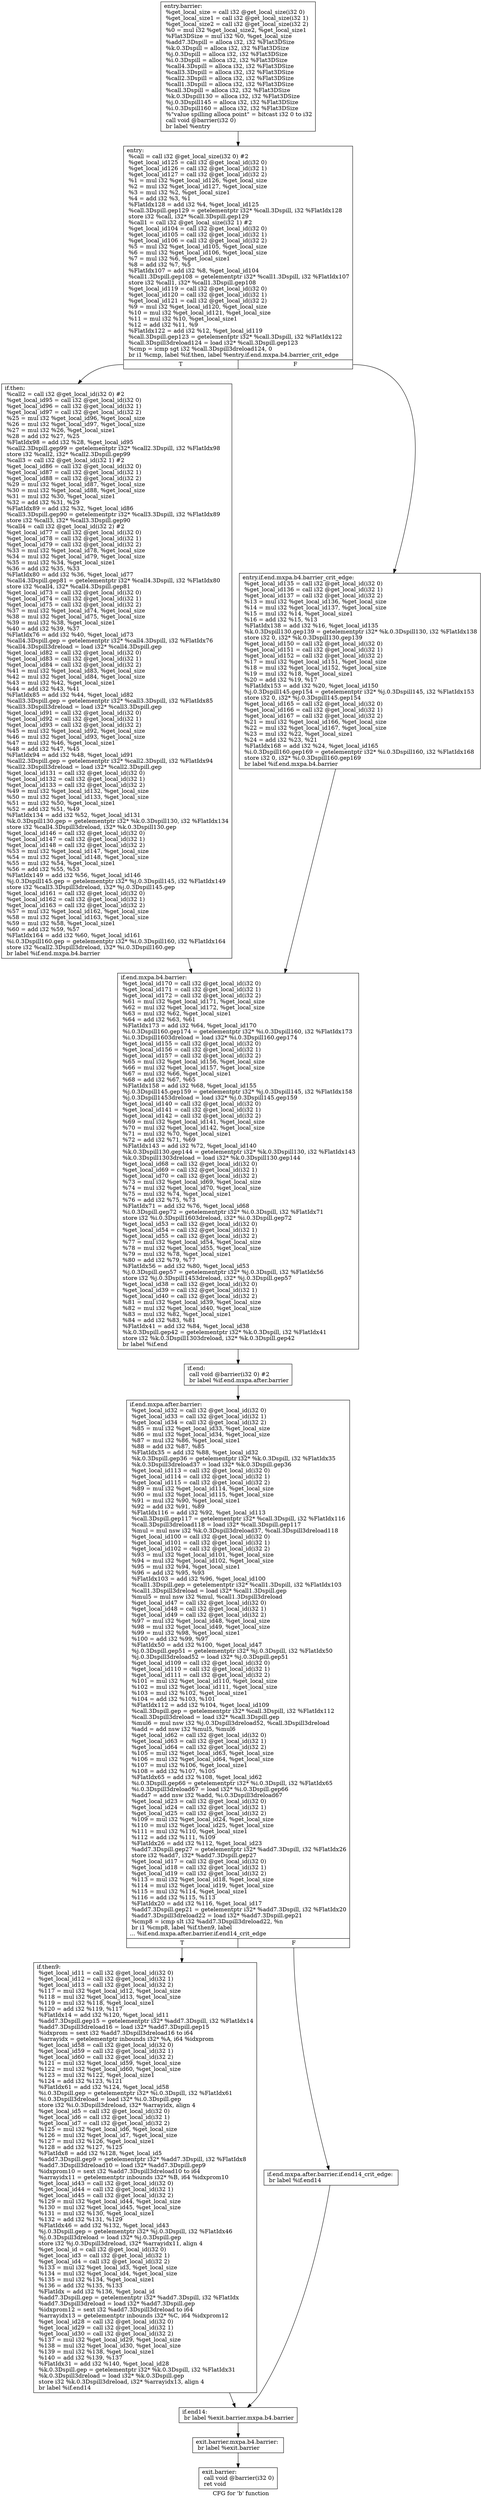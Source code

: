 digraph "CFG for 'b' function" {
	label="CFG for 'b' function";

	Node0x1590d10 [shape=record,label="{entry.barrier:\l  %get_local_size = call i32 @get_local_size(i32 0)\l  %get_local_size1 = call i32 @get_local_size(i32 1)\l  %get_local_size2 = call i32 @get_local_size(i32 2)\l  %0 = mul i32 %get_local_size2, %get_local_size1\l  %Flat3DSize = mul i32 %0, %get_local_size\l  %add7.3Dspill = alloca i32, i32 %Flat3DSize\l  %k.0.3Dspill = alloca i32, i32 %Flat3DSize\l  %j.0.3Dspill = alloca i32, i32 %Flat3DSize\l  %i.0.3Dspill = alloca i32, i32 %Flat3DSize\l  %call4.3Dspill = alloca i32, i32 %Flat3DSize\l  %call3.3Dspill = alloca i32, i32 %Flat3DSize\l  %call2.3Dspill = alloca i32, i32 %Flat3DSize\l  %call1.3Dspill = alloca i32, i32 %Flat3DSize\l  %call.3Dspill = alloca i32, i32 %Flat3DSize\l  %k.0.3Dspill130 = alloca i32, i32 %Flat3DSize\l  %j.0.3Dspill145 = alloca i32, i32 %Flat3DSize\l  %i.0.3Dspill160 = alloca i32, i32 %Flat3DSize\l  %\"value spilling alloca point\" = bitcast i32 0 to i32\l  call void @barrier(i32 0)\l  br label %entry\l}"];
	Node0x1590d10 -> Node0x1592820;
	Node0x1592820 [shape=record,label="{entry:                                            \l  %call = call i32 @get_local_size(i32 0) #2\l  %get_local_id125 = call i32 @get_local_id(i32 0)\l  %get_local_id126 = call i32 @get_local_id(i32 1)\l  %get_local_id127 = call i32 @get_local_id(i32 2)\l  %1 = mul i32 %get_local_id126, %get_local_size\l  %2 = mul i32 %get_local_id127, %get_local_size\l  %3 = mul i32 %2, %get_local_size1\l  %4 = add i32 %3, %1\l  %FlatIdx128 = add i32 %4, %get_local_id125\l  %call.3Dspill.gep129 = getelementptr i32* %call.3Dspill, i32 %FlatIdx128\l  store i32 %call, i32* %call.3Dspill.gep129\l  %call1 = call i32 @get_local_size(i32 1) #2\l  %get_local_id104 = call i32 @get_local_id(i32 0)\l  %get_local_id105 = call i32 @get_local_id(i32 1)\l  %get_local_id106 = call i32 @get_local_id(i32 2)\l  %5 = mul i32 %get_local_id105, %get_local_size\l  %6 = mul i32 %get_local_id106, %get_local_size\l  %7 = mul i32 %6, %get_local_size1\l  %8 = add i32 %7, %5\l  %FlatIdx107 = add i32 %8, %get_local_id104\l  %call1.3Dspill.gep108 = getelementptr i32* %call1.3Dspill, i32 %FlatIdx107\l  store i32 %call1, i32* %call1.3Dspill.gep108\l  %get_local_id119 = call i32 @get_local_id(i32 0)\l  %get_local_id120 = call i32 @get_local_id(i32 1)\l  %get_local_id121 = call i32 @get_local_id(i32 2)\l  %9 = mul i32 %get_local_id120, %get_local_size\l  %10 = mul i32 %get_local_id121, %get_local_size\l  %11 = mul i32 %10, %get_local_size1\l  %12 = add i32 %11, %9\l  %FlatIdx122 = add i32 %12, %get_local_id119\l  %call.3Dspill.gep123 = getelementptr i32* %call.3Dspill, i32 %FlatIdx122\l  %call.3Dspill3dreload124 = load i32* %call.3Dspill.gep123\l  %cmp = icmp sgt i32 %call.3Dspill3dreload124, 0\l  br i1 %cmp, label %if.then, label %entry.if.end.mxpa.b4.barrier_crit_edge\l|{<s0>T|<s1>F}}"];
	Node0x1592820:s0 -> Node0x1594710;
	Node0x1592820:s1 -> Node0x1594830;
	Node0x1594830 [shape=record,label="{entry.if.end.mxpa.b4.barrier_crit_edge:           \l  %get_local_id135 = call i32 @get_local_id(i32 0)\l  %get_local_id136 = call i32 @get_local_id(i32 1)\l  %get_local_id137 = call i32 @get_local_id(i32 2)\l  %13 = mul i32 %get_local_id136, %get_local_size\l  %14 = mul i32 %get_local_id137, %get_local_size\l  %15 = mul i32 %14, %get_local_size1\l  %16 = add i32 %15, %13\l  %FlatIdx138 = add i32 %16, %get_local_id135\l  %k.0.3Dspill130.gep139 = getelementptr i32* %k.0.3Dspill130, i32 %FlatIdx138\l  store i32 0, i32* %k.0.3Dspill130.gep139\l  %get_local_id150 = call i32 @get_local_id(i32 0)\l  %get_local_id151 = call i32 @get_local_id(i32 1)\l  %get_local_id152 = call i32 @get_local_id(i32 2)\l  %17 = mul i32 %get_local_id151, %get_local_size\l  %18 = mul i32 %get_local_id152, %get_local_size\l  %19 = mul i32 %18, %get_local_size1\l  %20 = add i32 %19, %17\l  %FlatIdx153 = add i32 %20, %get_local_id150\l  %j.0.3Dspill145.gep154 = getelementptr i32* %j.0.3Dspill145, i32 %FlatIdx153\l  store i32 0, i32* %j.0.3Dspill145.gep154\l  %get_local_id165 = call i32 @get_local_id(i32 0)\l  %get_local_id166 = call i32 @get_local_id(i32 1)\l  %get_local_id167 = call i32 @get_local_id(i32 2)\l  %21 = mul i32 %get_local_id166, %get_local_size\l  %22 = mul i32 %get_local_id167, %get_local_size\l  %23 = mul i32 %22, %get_local_size1\l  %24 = add i32 %23, %21\l  %FlatIdx168 = add i32 %24, %get_local_id165\l  %i.0.3Dspill160.gep169 = getelementptr i32* %i.0.3Dspill160, i32 %FlatIdx168\l  store i32 0, i32* %i.0.3Dspill160.gep169\l  br label %if.end.mxpa.b4.barrier\l}"];
	Node0x1594830 -> Node0x1596430;
	Node0x1594710 [shape=record,label="{if.then:                                          \l  %call2 = call i32 @get_local_id(i32 0) #2\l  %get_local_id95 = call i32 @get_local_id(i32 0)\l  %get_local_id96 = call i32 @get_local_id(i32 1)\l  %get_local_id97 = call i32 @get_local_id(i32 2)\l  %25 = mul i32 %get_local_id96, %get_local_size\l  %26 = mul i32 %get_local_id97, %get_local_size\l  %27 = mul i32 %26, %get_local_size1\l  %28 = add i32 %27, %25\l  %FlatIdx98 = add i32 %28, %get_local_id95\l  %call2.3Dspill.gep99 = getelementptr i32* %call2.3Dspill, i32 %FlatIdx98\l  store i32 %call2, i32* %call2.3Dspill.gep99\l  %call3 = call i32 @get_local_id(i32 1) #2\l  %get_local_id86 = call i32 @get_local_id(i32 0)\l  %get_local_id87 = call i32 @get_local_id(i32 1)\l  %get_local_id88 = call i32 @get_local_id(i32 2)\l  %29 = mul i32 %get_local_id87, %get_local_size\l  %30 = mul i32 %get_local_id88, %get_local_size\l  %31 = mul i32 %30, %get_local_size1\l  %32 = add i32 %31, %29\l  %FlatIdx89 = add i32 %32, %get_local_id86\l  %call3.3Dspill.gep90 = getelementptr i32* %call3.3Dspill, i32 %FlatIdx89\l  store i32 %call3, i32* %call3.3Dspill.gep90\l  %call4 = call i32 @get_local_id(i32 2) #2\l  %get_local_id77 = call i32 @get_local_id(i32 0)\l  %get_local_id78 = call i32 @get_local_id(i32 1)\l  %get_local_id79 = call i32 @get_local_id(i32 2)\l  %33 = mul i32 %get_local_id78, %get_local_size\l  %34 = mul i32 %get_local_id79, %get_local_size\l  %35 = mul i32 %34, %get_local_size1\l  %36 = add i32 %35, %33\l  %FlatIdx80 = add i32 %36, %get_local_id77\l  %call4.3Dspill.gep81 = getelementptr i32* %call4.3Dspill, i32 %FlatIdx80\l  store i32 %call4, i32* %call4.3Dspill.gep81\l  %get_local_id73 = call i32 @get_local_id(i32 0)\l  %get_local_id74 = call i32 @get_local_id(i32 1)\l  %get_local_id75 = call i32 @get_local_id(i32 2)\l  %37 = mul i32 %get_local_id74, %get_local_size\l  %38 = mul i32 %get_local_id75, %get_local_size\l  %39 = mul i32 %38, %get_local_size1\l  %40 = add i32 %39, %37\l  %FlatIdx76 = add i32 %40, %get_local_id73\l  %call4.3Dspill.gep = getelementptr i32* %call4.3Dspill, i32 %FlatIdx76\l  %call4.3Dspill3dreload = load i32* %call4.3Dspill.gep\l  %get_local_id82 = call i32 @get_local_id(i32 0)\l  %get_local_id83 = call i32 @get_local_id(i32 1)\l  %get_local_id84 = call i32 @get_local_id(i32 2)\l  %41 = mul i32 %get_local_id83, %get_local_size\l  %42 = mul i32 %get_local_id84, %get_local_size\l  %43 = mul i32 %42, %get_local_size1\l  %44 = add i32 %43, %41\l  %FlatIdx85 = add i32 %44, %get_local_id82\l  %call3.3Dspill.gep = getelementptr i32* %call3.3Dspill, i32 %FlatIdx85\l  %call3.3Dspill3dreload = load i32* %call3.3Dspill.gep\l  %get_local_id91 = call i32 @get_local_id(i32 0)\l  %get_local_id92 = call i32 @get_local_id(i32 1)\l  %get_local_id93 = call i32 @get_local_id(i32 2)\l  %45 = mul i32 %get_local_id92, %get_local_size\l  %46 = mul i32 %get_local_id93, %get_local_size\l  %47 = mul i32 %46, %get_local_size1\l  %48 = add i32 %47, %45\l  %FlatIdx94 = add i32 %48, %get_local_id91\l  %call2.3Dspill.gep = getelementptr i32* %call2.3Dspill, i32 %FlatIdx94\l  %call2.3Dspill3dreload = load i32* %call2.3Dspill.gep\l  %get_local_id131 = call i32 @get_local_id(i32 0)\l  %get_local_id132 = call i32 @get_local_id(i32 1)\l  %get_local_id133 = call i32 @get_local_id(i32 2)\l  %49 = mul i32 %get_local_id132, %get_local_size\l  %50 = mul i32 %get_local_id133, %get_local_size\l  %51 = mul i32 %50, %get_local_size1\l  %52 = add i32 %51, %49\l  %FlatIdx134 = add i32 %52, %get_local_id131\l  %k.0.3Dspill130.gep = getelementptr i32* %k.0.3Dspill130, i32 %FlatIdx134\l  store i32 %call4.3Dspill3dreload, i32* %k.0.3Dspill130.gep\l  %get_local_id146 = call i32 @get_local_id(i32 0)\l  %get_local_id147 = call i32 @get_local_id(i32 1)\l  %get_local_id148 = call i32 @get_local_id(i32 2)\l  %53 = mul i32 %get_local_id147, %get_local_size\l  %54 = mul i32 %get_local_id148, %get_local_size\l  %55 = mul i32 %54, %get_local_size1\l  %56 = add i32 %55, %53\l  %FlatIdx149 = add i32 %56, %get_local_id146\l  %j.0.3Dspill145.gep = getelementptr i32* %j.0.3Dspill145, i32 %FlatIdx149\l  store i32 %call3.3Dspill3dreload, i32* %j.0.3Dspill145.gep\l  %get_local_id161 = call i32 @get_local_id(i32 0)\l  %get_local_id162 = call i32 @get_local_id(i32 1)\l  %get_local_id163 = call i32 @get_local_id(i32 2)\l  %57 = mul i32 %get_local_id162, %get_local_size\l  %58 = mul i32 %get_local_id163, %get_local_size\l  %59 = mul i32 %58, %get_local_size1\l  %60 = add i32 %59, %57\l  %FlatIdx164 = add i32 %60, %get_local_id161\l  %i.0.3Dspill160.gep = getelementptr i32* %i.0.3Dspill160, i32 %FlatIdx164\l  store i32 %call2.3Dspill3dreload, i32* %i.0.3Dspill160.gep\l  br label %if.end.mxpa.b4.barrier\l}"];
	Node0x1594710 -> Node0x1596430;
	Node0x1596430 [shape=record,label="{if.end.mxpa.b4.barrier:                           \l  %get_local_id170 = call i32 @get_local_id(i32 0)\l  %get_local_id171 = call i32 @get_local_id(i32 1)\l  %get_local_id172 = call i32 @get_local_id(i32 2)\l  %61 = mul i32 %get_local_id171, %get_local_size\l  %62 = mul i32 %get_local_id172, %get_local_size\l  %63 = mul i32 %62, %get_local_size1\l  %64 = add i32 %63, %61\l  %FlatIdx173 = add i32 %64, %get_local_id170\l  %i.0.3Dspill160.gep174 = getelementptr i32* %i.0.3Dspill160, i32 %FlatIdx173\l  %i.0.3Dspill1603dreload = load i32* %i.0.3Dspill160.gep174\l  %get_local_id155 = call i32 @get_local_id(i32 0)\l  %get_local_id156 = call i32 @get_local_id(i32 1)\l  %get_local_id157 = call i32 @get_local_id(i32 2)\l  %65 = mul i32 %get_local_id156, %get_local_size\l  %66 = mul i32 %get_local_id157, %get_local_size\l  %67 = mul i32 %66, %get_local_size1\l  %68 = add i32 %67, %65\l  %FlatIdx158 = add i32 %68, %get_local_id155\l  %j.0.3Dspill145.gep159 = getelementptr i32* %j.0.3Dspill145, i32 %FlatIdx158\l  %j.0.3Dspill1453dreload = load i32* %j.0.3Dspill145.gep159\l  %get_local_id140 = call i32 @get_local_id(i32 0)\l  %get_local_id141 = call i32 @get_local_id(i32 1)\l  %get_local_id142 = call i32 @get_local_id(i32 2)\l  %69 = mul i32 %get_local_id141, %get_local_size\l  %70 = mul i32 %get_local_id142, %get_local_size\l  %71 = mul i32 %70, %get_local_size1\l  %72 = add i32 %71, %69\l  %FlatIdx143 = add i32 %72, %get_local_id140\l  %k.0.3Dspill130.gep144 = getelementptr i32* %k.0.3Dspill130, i32 %FlatIdx143\l  %k.0.3Dspill1303dreload = load i32* %k.0.3Dspill130.gep144\l  %get_local_id68 = call i32 @get_local_id(i32 0)\l  %get_local_id69 = call i32 @get_local_id(i32 1)\l  %get_local_id70 = call i32 @get_local_id(i32 2)\l  %73 = mul i32 %get_local_id69, %get_local_size\l  %74 = mul i32 %get_local_id70, %get_local_size\l  %75 = mul i32 %74, %get_local_size1\l  %76 = add i32 %75, %73\l  %FlatIdx71 = add i32 %76, %get_local_id68\l  %i.0.3Dspill.gep72 = getelementptr i32* %i.0.3Dspill, i32 %FlatIdx71\l  store i32 %i.0.3Dspill1603dreload, i32* %i.0.3Dspill.gep72\l  %get_local_id53 = call i32 @get_local_id(i32 0)\l  %get_local_id54 = call i32 @get_local_id(i32 1)\l  %get_local_id55 = call i32 @get_local_id(i32 2)\l  %77 = mul i32 %get_local_id54, %get_local_size\l  %78 = mul i32 %get_local_id55, %get_local_size\l  %79 = mul i32 %78, %get_local_size1\l  %80 = add i32 %79, %77\l  %FlatIdx56 = add i32 %80, %get_local_id53\l  %j.0.3Dspill.gep57 = getelementptr i32* %j.0.3Dspill, i32 %FlatIdx56\l  store i32 %j.0.3Dspill1453dreload, i32* %j.0.3Dspill.gep57\l  %get_local_id38 = call i32 @get_local_id(i32 0)\l  %get_local_id39 = call i32 @get_local_id(i32 1)\l  %get_local_id40 = call i32 @get_local_id(i32 2)\l  %81 = mul i32 %get_local_id39, %get_local_size\l  %82 = mul i32 %get_local_id40, %get_local_size\l  %83 = mul i32 %82, %get_local_size1\l  %84 = add i32 %83, %81\l  %FlatIdx41 = add i32 %84, %get_local_id38\l  %k.0.3Dspill.gep42 = getelementptr i32* %k.0.3Dspill, i32 %FlatIdx41\l  store i32 %k.0.3Dspill1303dreload, i32* %k.0.3Dspill.gep42\l  br label %if.end\l}"];
	Node0x1596430 -> Node0x159e660;
	Node0x159e660 [shape=record,label="{if.end:                                           \l  call void @barrier(i32 0) #2\l  br label %if.end.mxpa.after.barrier\l}"];
	Node0x159e660 -> Node0x159e880;
	Node0x159e880 [shape=record,label="{if.end.mxpa.after.barrier:                        \l  %get_local_id32 = call i32 @get_local_id(i32 0)\l  %get_local_id33 = call i32 @get_local_id(i32 1)\l  %get_local_id34 = call i32 @get_local_id(i32 2)\l  %85 = mul i32 %get_local_id33, %get_local_size\l  %86 = mul i32 %get_local_id34, %get_local_size\l  %87 = mul i32 %86, %get_local_size1\l  %88 = add i32 %87, %85\l  %FlatIdx35 = add i32 %88, %get_local_id32\l  %k.0.3Dspill.gep36 = getelementptr i32* %k.0.3Dspill, i32 %FlatIdx35\l  %k.0.3Dspill3dreload37 = load i32* %k.0.3Dspill.gep36\l  %get_local_id113 = call i32 @get_local_id(i32 0)\l  %get_local_id114 = call i32 @get_local_id(i32 1)\l  %get_local_id115 = call i32 @get_local_id(i32 2)\l  %89 = mul i32 %get_local_id114, %get_local_size\l  %90 = mul i32 %get_local_id115, %get_local_size\l  %91 = mul i32 %90, %get_local_size1\l  %92 = add i32 %91, %89\l  %FlatIdx116 = add i32 %92, %get_local_id113\l  %call.3Dspill.gep117 = getelementptr i32* %call.3Dspill, i32 %FlatIdx116\l  %call.3Dspill3dreload118 = load i32* %call.3Dspill.gep117\l  %mul = mul nsw i32 %k.0.3Dspill3dreload37, %call.3Dspill3dreload118\l  %get_local_id100 = call i32 @get_local_id(i32 0)\l  %get_local_id101 = call i32 @get_local_id(i32 1)\l  %get_local_id102 = call i32 @get_local_id(i32 2)\l  %93 = mul i32 %get_local_id101, %get_local_size\l  %94 = mul i32 %get_local_id102, %get_local_size\l  %95 = mul i32 %94, %get_local_size1\l  %96 = add i32 %95, %93\l  %FlatIdx103 = add i32 %96, %get_local_id100\l  %call1.3Dspill.gep = getelementptr i32* %call1.3Dspill, i32 %FlatIdx103\l  %call1.3Dspill3dreload = load i32* %call1.3Dspill.gep\l  %mul5 = mul nsw i32 %mul, %call1.3Dspill3dreload\l  %get_local_id47 = call i32 @get_local_id(i32 0)\l  %get_local_id48 = call i32 @get_local_id(i32 1)\l  %get_local_id49 = call i32 @get_local_id(i32 2)\l  %97 = mul i32 %get_local_id48, %get_local_size\l  %98 = mul i32 %get_local_id49, %get_local_size\l  %99 = mul i32 %98, %get_local_size1\l  %100 = add i32 %99, %97\l  %FlatIdx50 = add i32 %100, %get_local_id47\l  %j.0.3Dspill.gep51 = getelementptr i32* %j.0.3Dspill, i32 %FlatIdx50\l  %j.0.3Dspill3dreload52 = load i32* %j.0.3Dspill.gep51\l  %get_local_id109 = call i32 @get_local_id(i32 0)\l  %get_local_id110 = call i32 @get_local_id(i32 1)\l  %get_local_id111 = call i32 @get_local_id(i32 2)\l  %101 = mul i32 %get_local_id110, %get_local_size\l  %102 = mul i32 %get_local_id111, %get_local_size\l  %103 = mul i32 %102, %get_local_size1\l  %104 = add i32 %103, %101\l  %FlatIdx112 = add i32 %104, %get_local_id109\l  %call.3Dspill.gep = getelementptr i32* %call.3Dspill, i32 %FlatIdx112\l  %call.3Dspill3dreload = load i32* %call.3Dspill.gep\l  %mul6 = mul nsw i32 %j.0.3Dspill3dreload52, %call.3Dspill3dreload\l  %add = add nsw i32 %mul5, %mul6\l  %get_local_id62 = call i32 @get_local_id(i32 0)\l  %get_local_id63 = call i32 @get_local_id(i32 1)\l  %get_local_id64 = call i32 @get_local_id(i32 2)\l  %105 = mul i32 %get_local_id63, %get_local_size\l  %106 = mul i32 %get_local_id64, %get_local_size\l  %107 = mul i32 %106, %get_local_size1\l  %108 = add i32 %107, %105\l  %FlatIdx65 = add i32 %108, %get_local_id62\l  %i.0.3Dspill.gep66 = getelementptr i32* %i.0.3Dspill, i32 %FlatIdx65\l  %i.0.3Dspill3dreload67 = load i32* %i.0.3Dspill.gep66\l  %add7 = add nsw i32 %add, %i.0.3Dspill3dreload67\l  %get_local_id23 = call i32 @get_local_id(i32 0)\l  %get_local_id24 = call i32 @get_local_id(i32 1)\l  %get_local_id25 = call i32 @get_local_id(i32 2)\l  %109 = mul i32 %get_local_id24, %get_local_size\l  %110 = mul i32 %get_local_id25, %get_local_size\l  %111 = mul i32 %110, %get_local_size1\l  %112 = add i32 %111, %109\l  %FlatIdx26 = add i32 %112, %get_local_id23\l  %add7.3Dspill.gep27 = getelementptr i32* %add7.3Dspill, i32 %FlatIdx26\l  store i32 %add7, i32* %add7.3Dspill.gep27\l  %get_local_id17 = call i32 @get_local_id(i32 0)\l  %get_local_id18 = call i32 @get_local_id(i32 1)\l  %get_local_id19 = call i32 @get_local_id(i32 2)\l  %113 = mul i32 %get_local_id18, %get_local_size\l  %114 = mul i32 %get_local_id19, %get_local_size\l  %115 = mul i32 %114, %get_local_size1\l  %116 = add i32 %115, %113\l  %FlatIdx20 = add i32 %116, %get_local_id17\l  %add7.3Dspill.gep21 = getelementptr i32* %add7.3Dspill, i32 %FlatIdx20\l  %add7.3Dspill3dreload22 = load i32* %add7.3Dspill.gep21\l  %cmp8 = icmp slt i32 %add7.3Dspill3dreload22, %n\l  br i1 %cmp8, label %if.then9, label\l... %if.end.mxpa.after.barrier.if.end14_crit_edge\l|{<s0>T|<s1>F}}"];
	Node0x159e880:s0 -> Node0x159a0d0;
	Node0x159e880:s1 -> Node0x159a200;
	Node0x159a200 [shape=record,label="{if.end.mxpa.after.barrier.if.end14_crit_edge:     \l  br label %if.end14\l}"];
	Node0x159a200 -> Node0x159a3d0;
	Node0x159a0d0 [shape=record,label="{if.then9:                                         \l  %get_local_id11 = call i32 @get_local_id(i32 0)\l  %get_local_id12 = call i32 @get_local_id(i32 1)\l  %get_local_id13 = call i32 @get_local_id(i32 2)\l  %117 = mul i32 %get_local_id12, %get_local_size\l  %118 = mul i32 %get_local_id13, %get_local_size\l  %119 = mul i32 %118, %get_local_size1\l  %120 = add i32 %119, %117\l  %FlatIdx14 = add i32 %120, %get_local_id11\l  %add7.3Dspill.gep15 = getelementptr i32* %add7.3Dspill, i32 %FlatIdx14\l  %add7.3Dspill3dreload16 = load i32* %add7.3Dspill.gep15\l  %idxprom = sext i32 %add7.3Dspill3dreload16 to i64\l  %arrayidx = getelementptr inbounds i32* %A, i64 %idxprom\l  %get_local_id58 = call i32 @get_local_id(i32 0)\l  %get_local_id59 = call i32 @get_local_id(i32 1)\l  %get_local_id60 = call i32 @get_local_id(i32 2)\l  %121 = mul i32 %get_local_id59, %get_local_size\l  %122 = mul i32 %get_local_id60, %get_local_size\l  %123 = mul i32 %122, %get_local_size1\l  %124 = add i32 %123, %121\l  %FlatIdx61 = add i32 %124, %get_local_id58\l  %i.0.3Dspill.gep = getelementptr i32* %i.0.3Dspill, i32 %FlatIdx61\l  %i.0.3Dspill3dreload = load i32* %i.0.3Dspill.gep\l  store i32 %i.0.3Dspill3dreload, i32* %arrayidx, align 4\l  %get_local_id5 = call i32 @get_local_id(i32 0)\l  %get_local_id6 = call i32 @get_local_id(i32 1)\l  %get_local_id7 = call i32 @get_local_id(i32 2)\l  %125 = mul i32 %get_local_id6, %get_local_size\l  %126 = mul i32 %get_local_id7, %get_local_size\l  %127 = mul i32 %126, %get_local_size1\l  %128 = add i32 %127, %125\l  %FlatIdx8 = add i32 %128, %get_local_id5\l  %add7.3Dspill.gep9 = getelementptr i32* %add7.3Dspill, i32 %FlatIdx8\l  %add7.3Dspill3dreload10 = load i32* %add7.3Dspill.gep9\l  %idxprom10 = sext i32 %add7.3Dspill3dreload10 to i64\l  %arrayidx11 = getelementptr inbounds i32* %B, i64 %idxprom10\l  %get_local_id43 = call i32 @get_local_id(i32 0)\l  %get_local_id44 = call i32 @get_local_id(i32 1)\l  %get_local_id45 = call i32 @get_local_id(i32 2)\l  %129 = mul i32 %get_local_id44, %get_local_size\l  %130 = mul i32 %get_local_id45, %get_local_size\l  %131 = mul i32 %130, %get_local_size1\l  %132 = add i32 %131, %129\l  %FlatIdx46 = add i32 %132, %get_local_id43\l  %j.0.3Dspill.gep = getelementptr i32* %j.0.3Dspill, i32 %FlatIdx46\l  %j.0.3Dspill3dreload = load i32* %j.0.3Dspill.gep\l  store i32 %j.0.3Dspill3dreload, i32* %arrayidx11, align 4\l  %get_local_id = call i32 @get_local_id(i32 0)\l  %get_local_id3 = call i32 @get_local_id(i32 1)\l  %get_local_id4 = call i32 @get_local_id(i32 2)\l  %133 = mul i32 %get_local_id3, %get_local_size\l  %134 = mul i32 %get_local_id4, %get_local_size\l  %135 = mul i32 %134, %get_local_size1\l  %136 = add i32 %135, %133\l  %FlatIdx = add i32 %136, %get_local_id\l  %add7.3Dspill.gep = getelementptr i32* %add7.3Dspill, i32 %FlatIdx\l  %add7.3Dspill3dreload = load i32* %add7.3Dspill.gep\l  %idxprom12 = sext i32 %add7.3Dspill3dreload to i64\l  %arrayidx13 = getelementptr inbounds i32* %C, i64 %idxprom12\l  %get_local_id28 = call i32 @get_local_id(i32 0)\l  %get_local_id29 = call i32 @get_local_id(i32 1)\l  %get_local_id30 = call i32 @get_local_id(i32 2)\l  %137 = mul i32 %get_local_id29, %get_local_size\l  %138 = mul i32 %get_local_id30, %get_local_size\l  %139 = mul i32 %138, %get_local_size1\l  %140 = add i32 %139, %137\l  %FlatIdx31 = add i32 %140, %get_local_id28\l  %k.0.3Dspill.gep = getelementptr i32* %k.0.3Dspill, i32 %FlatIdx31\l  %k.0.3Dspill3dreload = load i32* %k.0.3Dspill.gep\l  store i32 %k.0.3Dspill3dreload, i32* %arrayidx13, align 4\l  br label %if.end14\l}"];
	Node0x159a0d0 -> Node0x159a3d0;
	Node0x159a3d0 [shape=record,label="{if.end14:                                         \l  br label %exit.barrier.mxpa.b4.barrier\l}"];
	Node0x159a3d0 -> Node0x15a7490;
	Node0x15a7490 [shape=record,label="{exit.barrier.mxpa.b4.barrier:                     \l  br label %exit.barrier\l}"];
	Node0x15a7490 -> Node0x15a7570;
	Node0x15a7570 [shape=record,label="{exit.barrier:                                     \l  call void @barrier(i32 0)\l  ret void\l}"];
}
